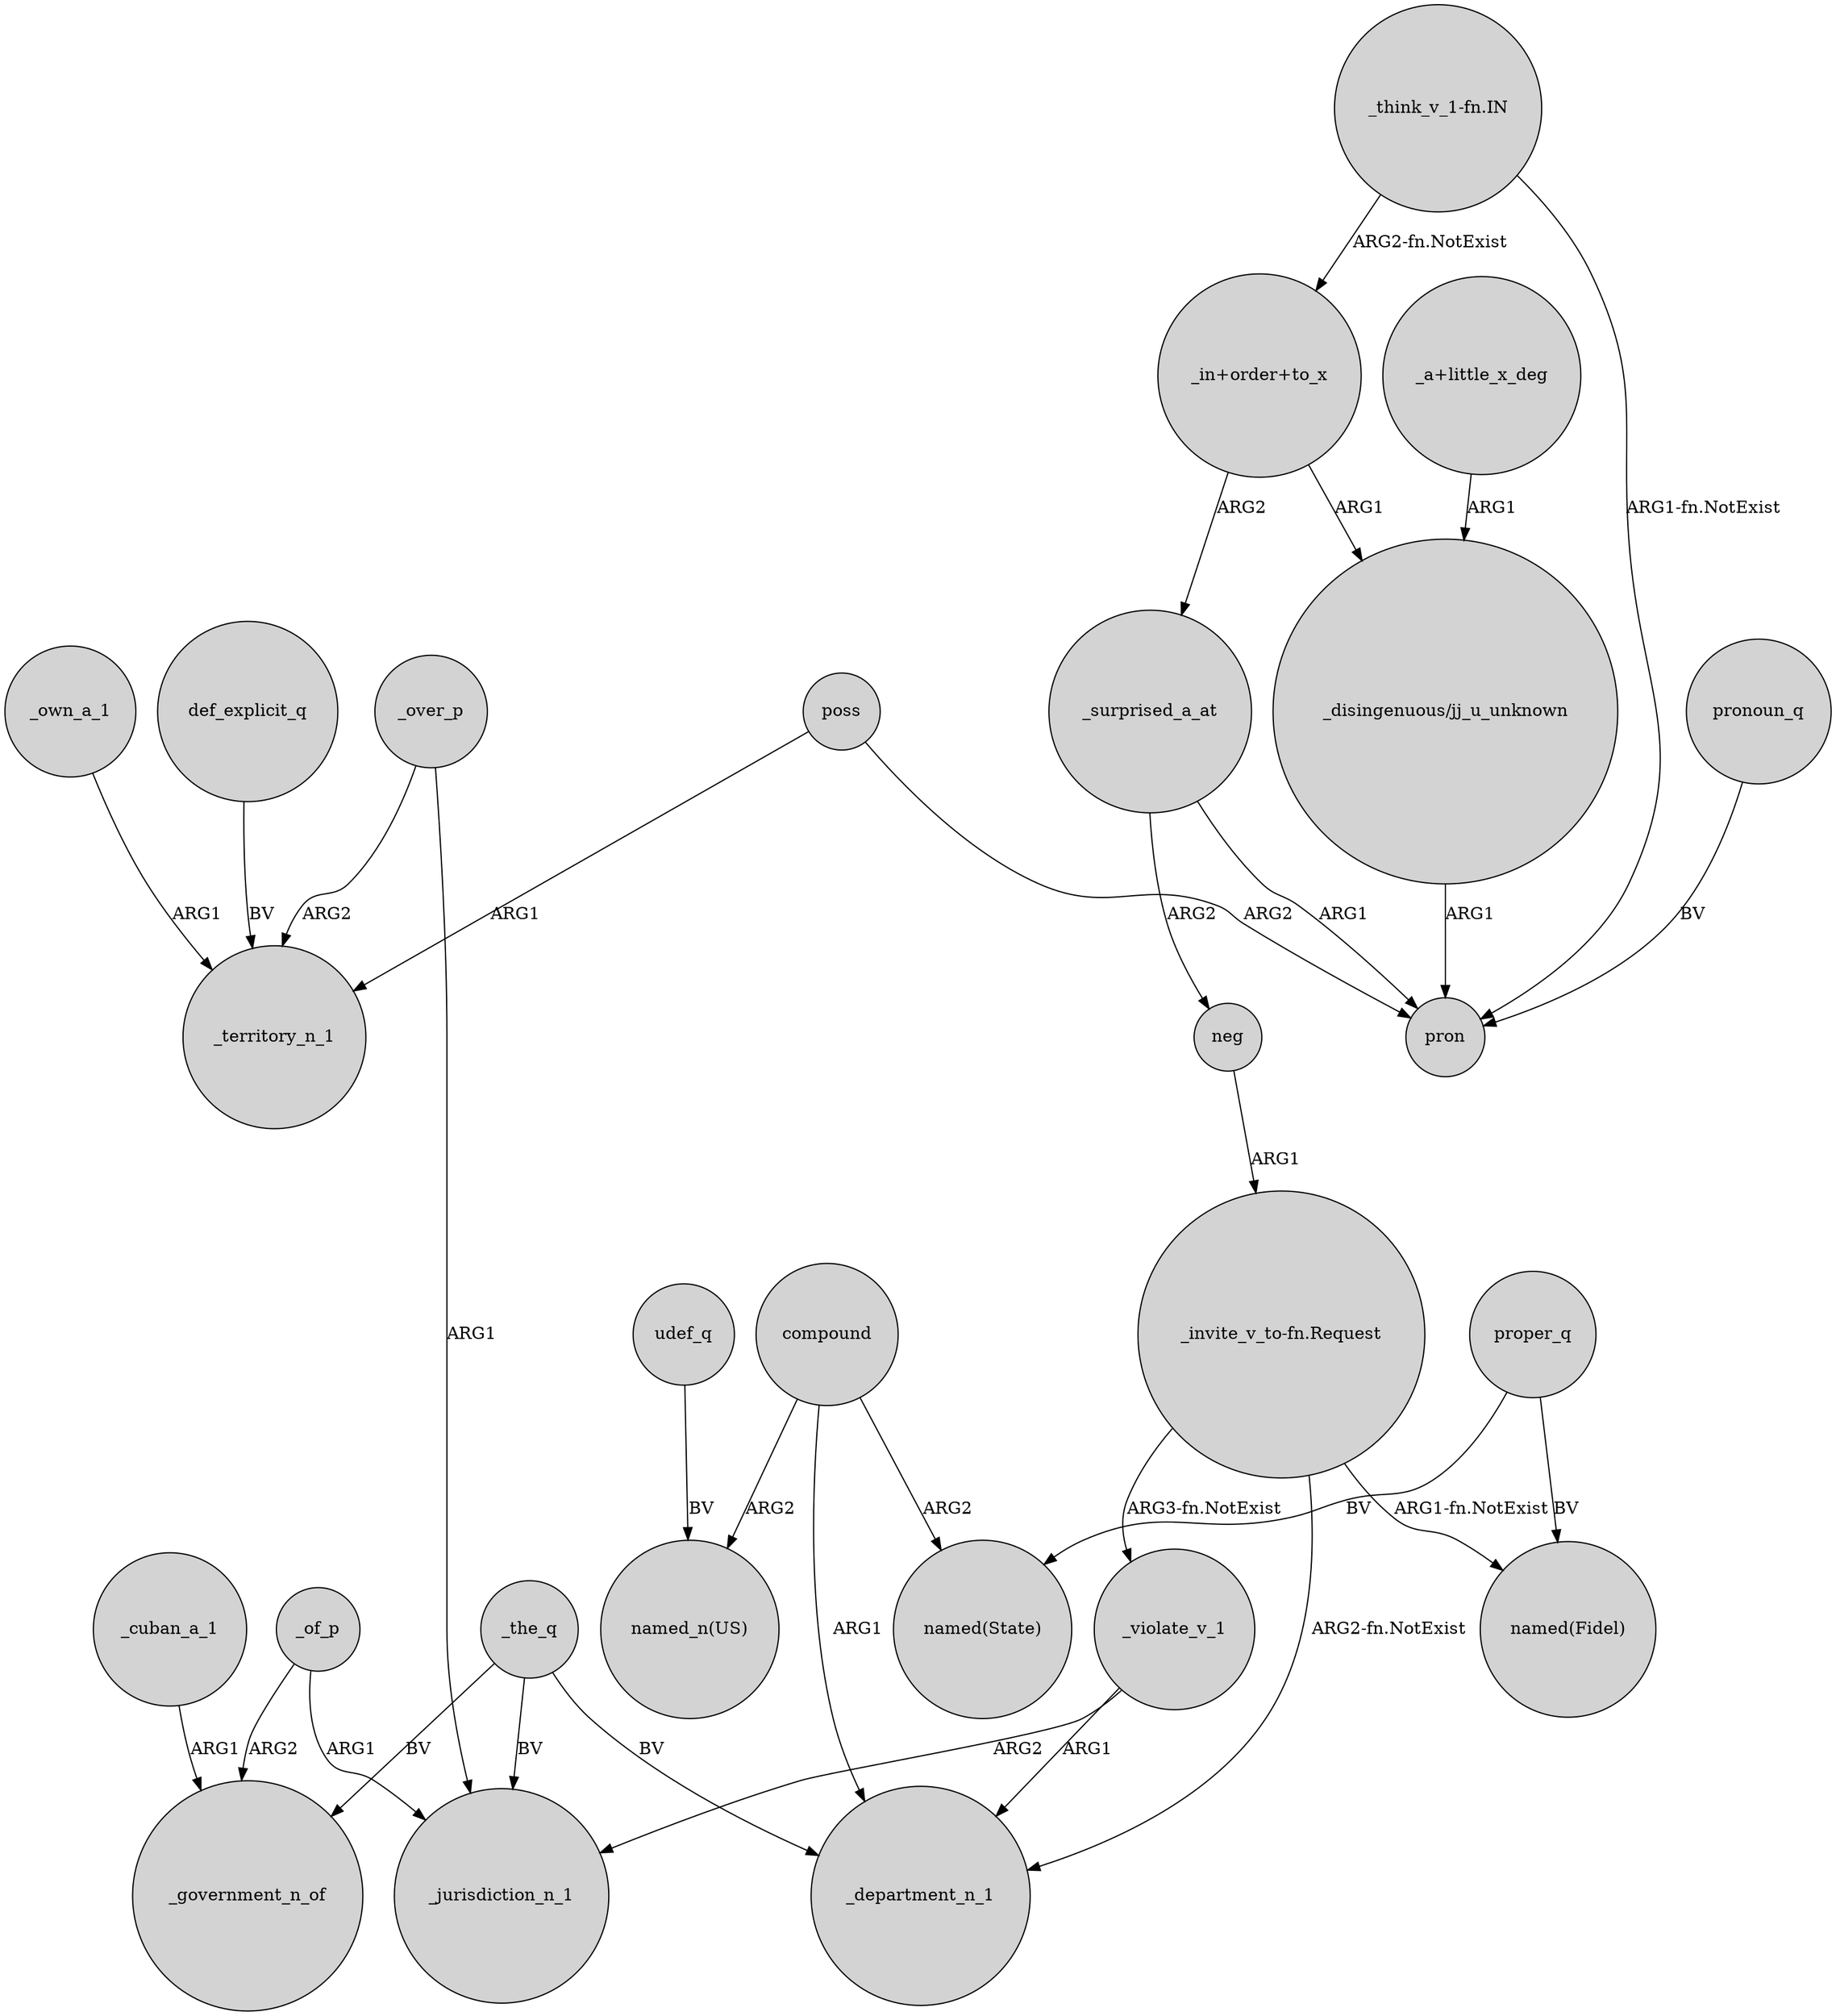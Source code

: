 digraph {
	node [shape=circle style=filled]
	def_explicit_q -> _territory_n_1 [label=BV]
	_of_p -> _government_n_of [label=ARG2]
	_cuban_a_1 -> _government_n_of [label=ARG1]
	_violate_v_1 -> _jurisdiction_n_1 [label=ARG2]
	udef_q -> "named_n(US)" [label=BV]
	poss -> pron [label=ARG2]
	"_think_v_1-fn.IN" -> pron [label="ARG1-fn.NotExist"]
	"_invite_v_to-fn.Request" -> _violate_v_1 [label="ARG3-fn.NotExist"]
	"_invite_v_to-fn.Request" -> "named(Fidel)" [label="ARG1-fn.NotExist"]
	_of_p -> _jurisdiction_n_1 [label=ARG1]
	_surprised_a_at -> neg [label=ARG2]
	proper_q -> "named(Fidel)" [label=BV]
	compound -> _department_n_1 [label=ARG1]
	_own_a_1 -> _territory_n_1 [label=ARG1]
	_over_p -> _territory_n_1 [label=ARG2]
	compound -> "named_n(US)" [label=ARG2]
	"_disingenuous/jj_u_unknown" -> pron [label=ARG1]
	_the_q -> _department_n_1 [label=BV]
	compound -> "named(State)" [label=ARG2]
	pronoun_q -> pron [label=BV]
	_violate_v_1 -> _department_n_1 [label=ARG1]
	_over_p -> _jurisdiction_n_1 [label=ARG1]
	poss -> _territory_n_1 [label=ARG1]
	_surprised_a_at -> pron [label=ARG1]
	"_a+little_x_deg" -> "_disingenuous/jj_u_unknown" [label=ARG1]
	_the_q -> _government_n_of [label=BV]
	"_in+order+to_x" -> "_disingenuous/jj_u_unknown" [label=ARG1]
	"_think_v_1-fn.IN" -> "_in+order+to_x" [label="ARG2-fn.NotExist"]
	proper_q -> "named(State)" [label=BV]
	_the_q -> _jurisdiction_n_1 [label=BV]
	neg -> "_invite_v_to-fn.Request" [label=ARG1]
	"_invite_v_to-fn.Request" -> _department_n_1 [label="ARG2-fn.NotExist"]
	"_in+order+to_x" -> _surprised_a_at [label=ARG2]
}
